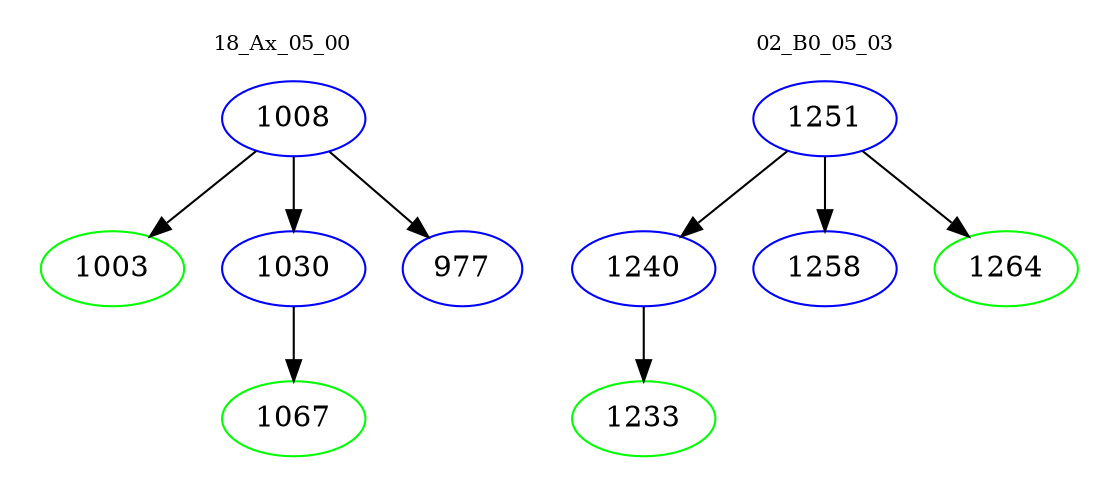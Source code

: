digraph{
subgraph cluster_0 {
color = white
label = "18_Ax_05_00";
fontsize=10;
T0_1008 [label="1008", color="blue"]
T0_1008 -> T0_1003 [color="black"]
T0_1003 [label="1003", color="green"]
T0_1008 -> T0_1030 [color="black"]
T0_1030 [label="1030", color="blue"]
T0_1030 -> T0_1067 [color="black"]
T0_1067 [label="1067", color="green"]
T0_1008 -> T0_977 [color="black"]
T0_977 [label="977", color="blue"]
}
subgraph cluster_1 {
color = white
label = "02_B0_05_03";
fontsize=10;
T1_1251 [label="1251", color="blue"]
T1_1251 -> T1_1240 [color="black"]
T1_1240 [label="1240", color="blue"]
T1_1240 -> T1_1233 [color="black"]
T1_1233 [label="1233", color="green"]
T1_1251 -> T1_1258 [color="black"]
T1_1258 [label="1258", color="blue"]
T1_1251 -> T1_1264 [color="black"]
T1_1264 [label="1264", color="green"]
}
}
